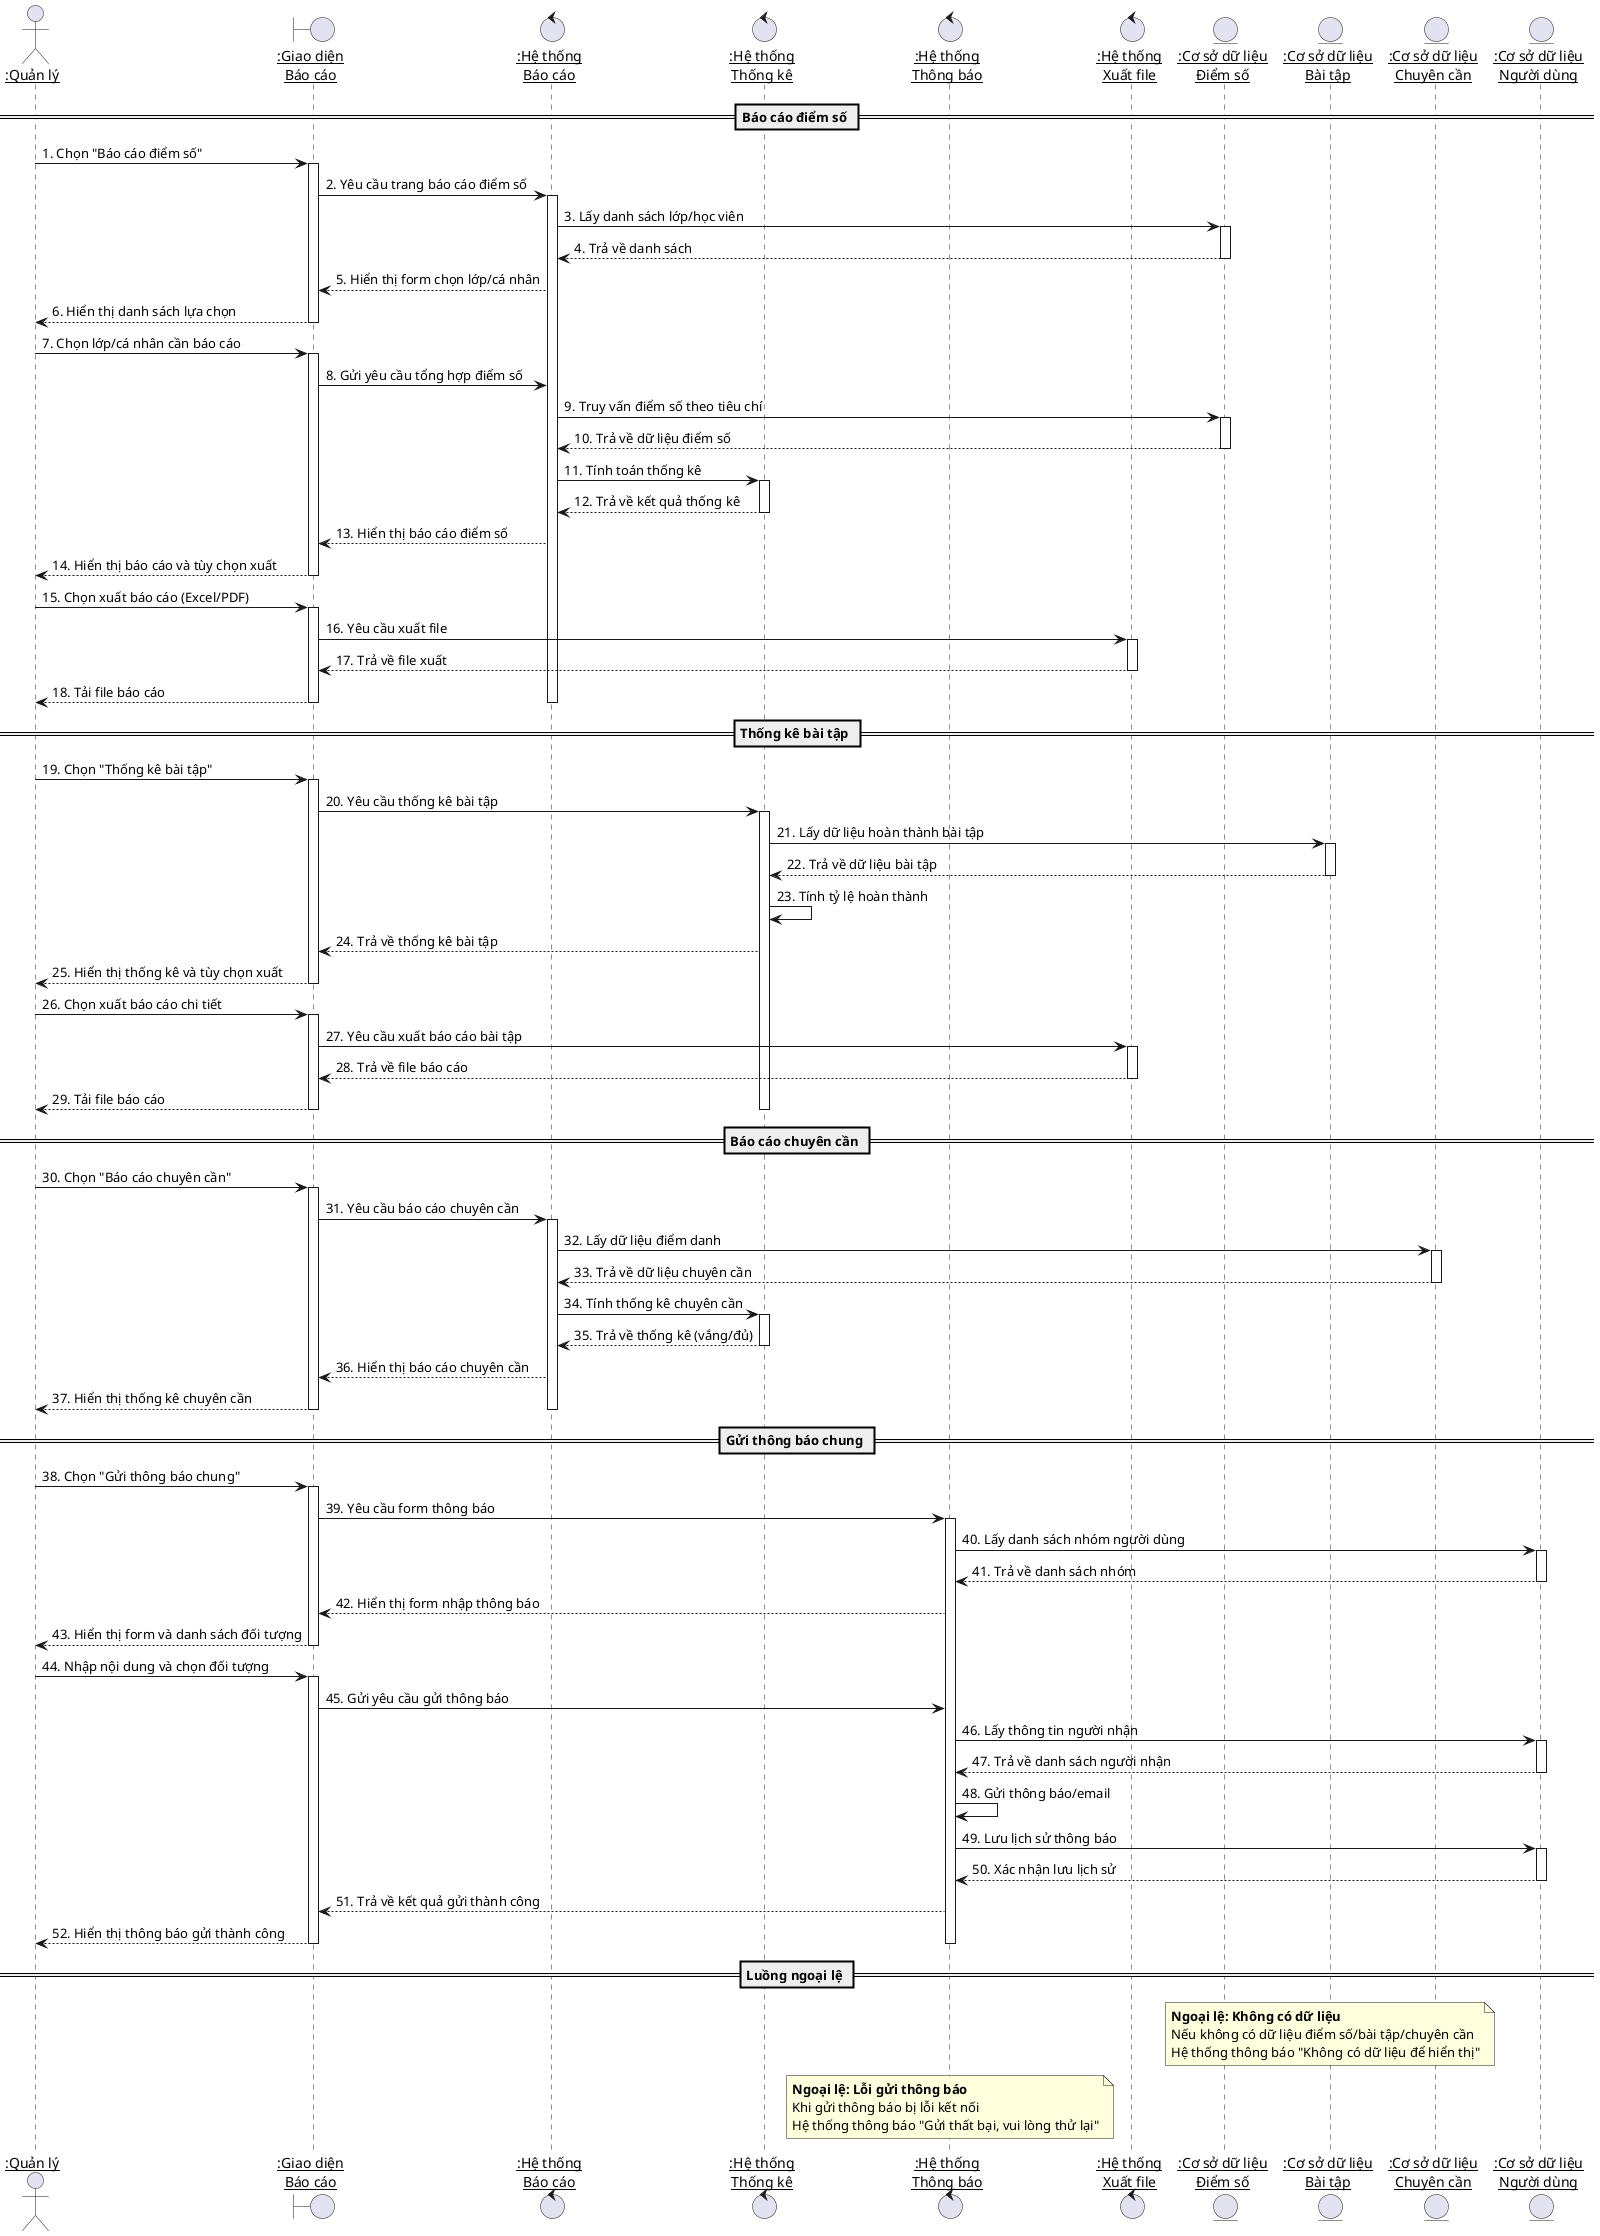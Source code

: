 @startuml
skinparam participantPadding 20
skinparam boxPadding 10

actor "<u>:Quản lý" as Admin
boundary "<u>:Giao diện\n<u>Báo cáo" as ReportUI
control "<u>:Hệ thống\n<u>Báo cáo" as ReportSystem
control "<u>:Hệ thống\n<u>Thống kê" as StatSystem
control "<u>:Hệ thống\n<u>Thông báo" as NotificationSystem
control "<u>:Hệ thống\n<u>Xuất file" as ExportSystem
entity "<u>:Cơ sở dữ liệu\n<u>Điểm số" as ScoreDB
entity "<u>:Cơ sở dữ liệu\n<u>Bài tập" as ExerciseDB
entity "<u>:Cơ sở dữ liệu\n<u>Chuyên cần" as AttendanceDB
entity "<u>:Cơ sở dữ liệu\n<u>Người dùng" as UserDB

== Báo cáo điểm số ==
Admin -> ReportUI : 1. Chọn "Báo cáo điểm số"
activate ReportUI
ReportUI -> ReportSystem : 2. Yêu cầu trang báo cáo điểm số
activate ReportSystem
ReportSystem -> ScoreDB : 3. Lấy danh sách lớp/học viên
activate ScoreDB
ScoreDB --> ReportSystem : 4. Trả về danh sách
deactivate ScoreDB
ReportSystem --> ReportUI : 5. Hiển thị form chọn lớp/cá nhân
ReportUI --> Admin : 6. Hiển thị danh sách lựa chọn
deactivate ReportUI

Admin -> ReportUI : 7. Chọn lớp/cá nhân cần báo cáo
activate ReportUI
ReportUI -> ReportSystem : 8. Gửi yêu cầu tổng hợp điểm số
ReportSystem -> ScoreDB : 9. Truy vấn điểm số theo tiêu chí
activate ScoreDB
ScoreDB --> ReportSystem : 10. Trả về dữ liệu điểm số
deactivate ScoreDB
ReportSystem -> StatSystem : 11. Tính toán thống kê
activate StatSystem
StatSystem --> ReportSystem : 12. Trả về kết quả thống kê
deactivate StatSystem
ReportSystem --> ReportUI : 13. Hiển thị báo cáo điểm số
ReportUI --> Admin : 14. Hiển thị báo cáo và tùy chọn xuất
deactivate ReportUI

Admin -> ReportUI : 15. Chọn xuất báo cáo (Excel/PDF)
activate ReportUI
ReportUI -> ExportSystem : 16. Yêu cầu xuất file
activate ExportSystem
ExportSystem --> ReportUI : 17. Trả về file xuất
deactivate ExportSystem
ReportUI --> Admin : 18. Tải file báo cáo
deactivate ReportUI
deactivate ReportSystem

== Thống kê bài tập ==
Admin -> ReportUI : 19. Chọn "Thống kê bài tập"
activate ReportUI
ReportUI -> StatSystem : 20. Yêu cầu thống kê bài tập
activate StatSystem
StatSystem -> ExerciseDB : 21. Lấy dữ liệu hoàn thành bài tập
activate ExerciseDB
ExerciseDB --> StatSystem : 22. Trả về dữ liệu bài tập
deactivate ExerciseDB
StatSystem -> StatSystem : 23. Tính tỷ lệ hoàn thành
StatSystem --> ReportUI : 24. Trả về thống kê bài tập
ReportUI --> Admin : 25. Hiển thị thống kê và tùy chọn xuất
deactivate ReportUI

Admin -> ReportUI : 26. Chọn xuất báo cáo chi tiết
activate ReportUI
ReportUI -> ExportSystem : 27. Yêu cầu xuất báo cáo bài tập
activate ExportSystem
ExportSystem --> ReportUI : 28. Trả về file báo cáo
deactivate ExportSystem
ReportUI --> Admin : 29. Tải file báo cáo
deactivate ReportUI
deactivate StatSystem

== Báo cáo chuyên cần ==
Admin -> ReportUI : 30. Chọn "Báo cáo chuyên cần"
activate ReportUI
ReportUI -> ReportSystem : 31. Yêu cầu báo cáo chuyên cần
activate ReportSystem
ReportSystem -> AttendanceDB : 32. Lấy dữ liệu điểm danh
activate AttendanceDB
AttendanceDB --> ReportSystem : 33. Trả về dữ liệu chuyên cần
deactivate AttendanceDB
ReportSystem -> StatSystem : 34. Tính thống kê chuyên cần
activate StatSystem
StatSystem --> ReportSystem : 35. Trả về thống kê (vắng/đủ)
deactivate StatSystem
ReportSystem --> ReportUI : 36. Hiển thị báo cáo chuyên cần
ReportUI --> Admin : 37. Hiển thị thống kê chuyên cần
deactivate ReportUI
deactivate ReportSystem

== Gửi thông báo chung ==
Admin -> ReportUI : 38. Chọn "Gửi thông báo chung"
activate ReportUI
ReportUI -> NotificationSystem : 39. Yêu cầu form thông báo
activate NotificationSystem
NotificationSystem -> UserDB : 40. Lấy danh sách nhóm người dùng
activate UserDB
UserDB --> NotificationSystem : 41. Trả về danh sách nhóm
deactivate UserDB
NotificationSystem --> ReportUI : 42. Hiển thị form nhập thông báo
ReportUI --> Admin : 43. Hiển thị form và danh sách đối tượng
deactivate ReportUI

Admin -> ReportUI : 44. Nhập nội dung và chọn đối tượng
activate ReportUI
ReportUI -> NotificationSystem : 45. Gửi yêu cầu gửi thông báo
NotificationSystem -> UserDB : 46. Lấy thông tin người nhận
activate UserDB
UserDB --> NotificationSystem : 47. Trả về danh sách người nhận
deactivate UserDB
NotificationSystem -> NotificationSystem : 48. Gửi thông báo/email
NotificationSystem -> UserDB : 49. Lưu lịch sử thông báo
activate UserDB
UserDB --> NotificationSystem : 50. Xác nhận lưu lịch sử
deactivate UserDB
NotificationSystem --> ReportUI : 51. Trả về kết quả gửi thành công
ReportUI --> Admin : 52. Hiển thị thông báo gửi thành công
deactivate ReportUI
deactivate NotificationSystem

== Luồng ngoại lệ ==
note over ScoreDB, AttendanceDB : **Ngoại lệ: Không có dữ liệu**\nNếu không có dữ liệu điểm số/bài tập/chuyên cần\nHệ thống thông báo "Không có dữ liệu để hiển thị"

note over NotificationSystem : **Ngoại lệ: Lỗi gửi thông báo**\nKhi gửi thông báo bị lỗi kết nối\nHệ thống thông báo "Gửi thất bại, vui lòng thử lại"

@enduml